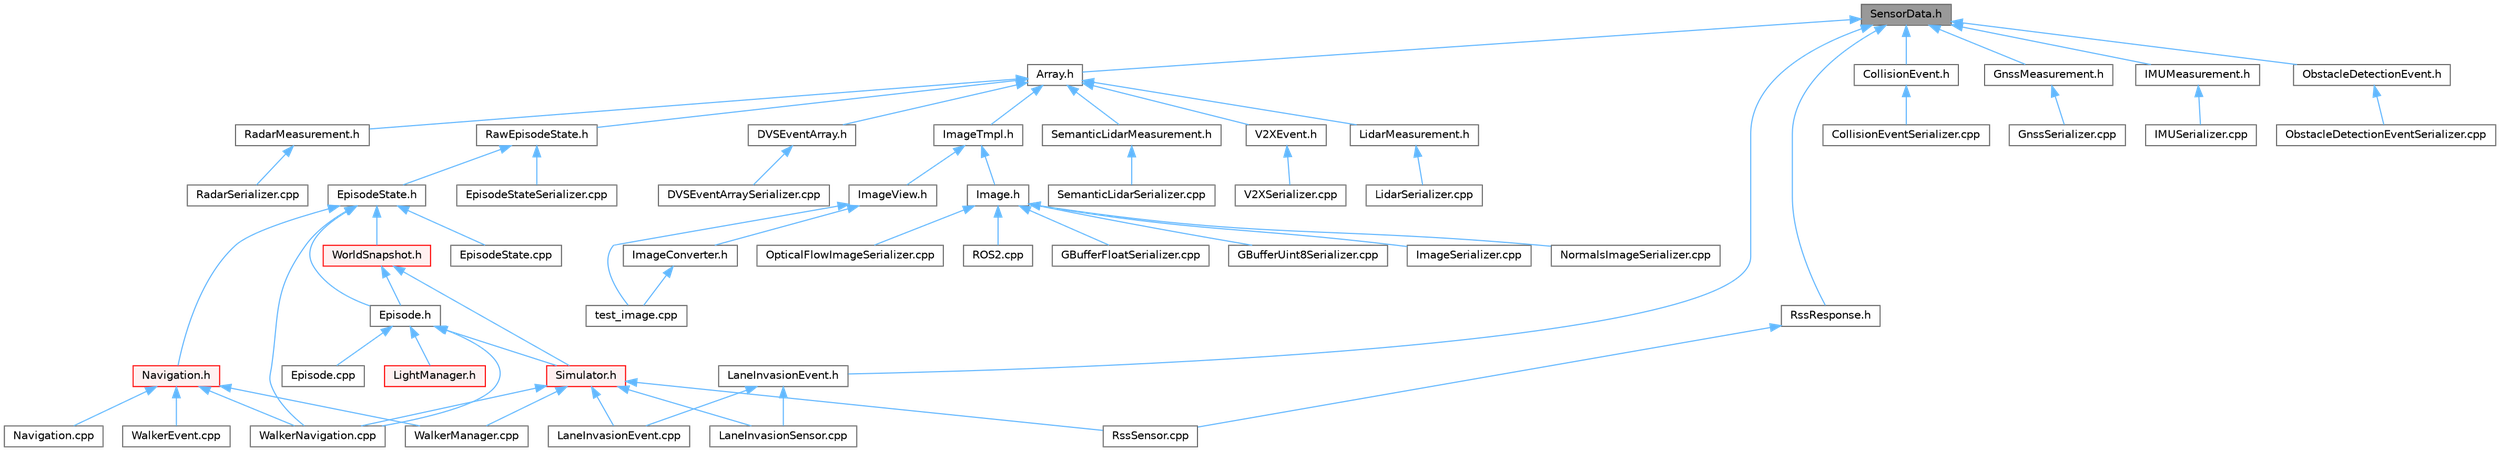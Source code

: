 digraph "SensorData.h"
{
 // INTERACTIVE_SVG=YES
 // LATEX_PDF_SIZE
  bgcolor="transparent";
  edge [fontname=Helvetica,fontsize=10,labelfontname=Helvetica,labelfontsize=10];
  node [fontname=Helvetica,fontsize=10,shape=box,height=0.2,width=0.4];
  Node1 [id="Node000001",label="SensorData.h",height=0.2,width=0.4,color="gray40", fillcolor="grey60", style="filled", fontcolor="black",tooltip=" "];
  Node1 -> Node2 [id="edge1_Node000001_Node000002",dir="back",color="steelblue1",style="solid",tooltip=" "];
  Node2 [id="Node000002",label="Array.h",height=0.2,width=0.4,color="grey40", fillcolor="white", style="filled",URL="$df/dd0/Array_8h.html",tooltip=" "];
  Node2 -> Node3 [id="edge2_Node000002_Node000003",dir="back",color="steelblue1",style="solid",tooltip=" "];
  Node3 [id="Node000003",label="DVSEventArray.h",height=0.2,width=0.4,color="grey40", fillcolor="white", style="filled",URL="$d5/dc8/DVSEventArray_8h.html",tooltip=" "];
  Node3 -> Node4 [id="edge3_Node000003_Node000004",dir="back",color="steelblue1",style="solid",tooltip=" "];
  Node4 [id="Node000004",label="DVSEventArraySerializer.cpp",height=0.2,width=0.4,color="grey40", fillcolor="white", style="filled",URL="$d0/d60/DVSEventArraySerializer_8cpp.html",tooltip=" "];
  Node2 -> Node5 [id="edge4_Node000002_Node000005",dir="back",color="steelblue1",style="solid",tooltip=" "];
  Node5 [id="Node000005",label="ImageTmpl.h",height=0.2,width=0.4,color="grey40", fillcolor="white", style="filled",URL="$d5/dca/ImageTmpl_8h.html",tooltip=" "];
  Node5 -> Node6 [id="edge5_Node000005_Node000006",dir="back",color="steelblue1",style="solid",tooltip=" "];
  Node6 [id="Node000006",label="Image.h",height=0.2,width=0.4,color="grey40", fillcolor="white", style="filled",URL="$da/d9b/sensor_2data_2Image_8h.html",tooltip=" "];
  Node6 -> Node7 [id="edge6_Node000006_Node000007",dir="back",color="steelblue1",style="solid",tooltip=" "];
  Node7 [id="Node000007",label="GBufferFloatSerializer.cpp",height=0.2,width=0.4,color="grey40", fillcolor="white", style="filled",URL="$d5/d75/GBufferFloatSerializer_8cpp.html",tooltip=" "];
  Node6 -> Node8 [id="edge7_Node000006_Node000008",dir="back",color="steelblue1",style="solid",tooltip=" "];
  Node8 [id="Node000008",label="GBufferUint8Serializer.cpp",height=0.2,width=0.4,color="grey40", fillcolor="white", style="filled",URL="$d2/dd7/GBufferUint8Serializer_8cpp.html",tooltip=" "];
  Node6 -> Node9 [id="edge8_Node000006_Node000009",dir="back",color="steelblue1",style="solid",tooltip=" "];
  Node9 [id="Node000009",label="ImageSerializer.cpp",height=0.2,width=0.4,color="grey40", fillcolor="white", style="filled",URL="$d2/d47/ImageSerializer_8cpp.html",tooltip=" "];
  Node6 -> Node10 [id="edge9_Node000006_Node000010",dir="back",color="steelblue1",style="solid",tooltip=" "];
  Node10 [id="Node000010",label="NormalsImageSerializer.cpp",height=0.2,width=0.4,color="grey40", fillcolor="white", style="filled",URL="$d3/dc3/NormalsImageSerializer_8cpp.html",tooltip=" "];
  Node6 -> Node11 [id="edge10_Node000006_Node000011",dir="back",color="steelblue1",style="solid",tooltip=" "];
  Node11 [id="Node000011",label="OpticalFlowImageSerializer.cpp",height=0.2,width=0.4,color="grey40", fillcolor="white", style="filled",URL="$d4/dba/OpticalFlowImageSerializer_8cpp.html",tooltip=" "];
  Node6 -> Node12 [id="edge11_Node000006_Node000012",dir="back",color="steelblue1",style="solid",tooltip=" "];
  Node12 [id="Node000012",label="ROS2.cpp",height=0.2,width=0.4,color="grey40", fillcolor="white", style="filled",URL="$dd/d14/ROS2_8cpp.html",tooltip=" "];
  Node5 -> Node13 [id="edge12_Node000005_Node000013",dir="back",color="steelblue1",style="solid",tooltip=" "];
  Node13 [id="Node000013",label="ImageView.h",height=0.2,width=0.4,color="grey40", fillcolor="white", style="filled",URL="$db/dac/ImageView_8h.html",tooltip=" "];
  Node13 -> Node14 [id="edge13_Node000013_Node000014",dir="back",color="steelblue1",style="solid",tooltip=" "];
  Node14 [id="Node000014",label="ImageConverter.h",height=0.2,width=0.4,color="grey40", fillcolor="white", style="filled",URL="$d7/d2c/ImageConverter_8h.html",tooltip=" "];
  Node14 -> Node15 [id="edge14_Node000014_Node000015",dir="back",color="steelblue1",style="solid",tooltip=" "];
  Node15 [id="Node000015",label="test_image.cpp",height=0.2,width=0.4,color="grey40", fillcolor="white", style="filled",URL="$d5/d1a/test__image_8cpp.html",tooltip=" "];
  Node13 -> Node15 [id="edge15_Node000013_Node000015",dir="back",color="steelblue1",style="solid",tooltip=" "];
  Node2 -> Node16 [id="edge16_Node000002_Node000016",dir="back",color="steelblue1",style="solid",tooltip=" "];
  Node16 [id="Node000016",label="LidarMeasurement.h",height=0.2,width=0.4,color="grey40", fillcolor="white", style="filled",URL="$d4/dbb/LidarMeasurement_8h.html",tooltip=" "];
  Node16 -> Node17 [id="edge17_Node000016_Node000017",dir="back",color="steelblue1",style="solid",tooltip=" "];
  Node17 [id="Node000017",label="LidarSerializer.cpp",height=0.2,width=0.4,color="grey40", fillcolor="white", style="filled",URL="$db/d0f/LidarSerializer_8cpp.html",tooltip=" "];
  Node2 -> Node18 [id="edge18_Node000002_Node000018",dir="back",color="steelblue1",style="solid",tooltip=" "];
  Node18 [id="Node000018",label="RadarMeasurement.h",height=0.2,width=0.4,color="grey40", fillcolor="white", style="filled",URL="$d0/dca/RadarMeasurement_8h.html",tooltip=" "];
  Node18 -> Node19 [id="edge19_Node000018_Node000019",dir="back",color="steelblue1",style="solid",tooltip=" "];
  Node19 [id="Node000019",label="RadarSerializer.cpp",height=0.2,width=0.4,color="grey40", fillcolor="white", style="filled",URL="$da/da1/RadarSerializer_8cpp.html",tooltip=" "];
  Node2 -> Node20 [id="edge20_Node000002_Node000020",dir="back",color="steelblue1",style="solid",tooltip=" "];
  Node20 [id="Node000020",label="RawEpisodeState.h",height=0.2,width=0.4,color="grey40", fillcolor="white", style="filled",URL="$dd/d7d/RawEpisodeState_8h.html",tooltip=" "];
  Node20 -> Node21 [id="edge21_Node000020_Node000021",dir="back",color="steelblue1",style="solid",tooltip=" "];
  Node21 [id="Node000021",label="EpisodeState.h",height=0.2,width=0.4,color="grey40", fillcolor="white", style="filled",URL="$d7/df2/EpisodeState_8h.html",tooltip=" "];
  Node21 -> Node22 [id="edge22_Node000021_Node000022",dir="back",color="steelblue1",style="solid",tooltip=" "];
  Node22 [id="Node000022",label="Episode.h",height=0.2,width=0.4,color="grey40", fillcolor="white", style="filled",URL="$d9/d9e/Episode_8h.html",tooltip=" "];
  Node22 -> Node23 [id="edge23_Node000022_Node000023",dir="back",color="steelblue1",style="solid",tooltip=" "];
  Node23 [id="Node000023",label="Episode.cpp",height=0.2,width=0.4,color="grey40", fillcolor="white", style="filled",URL="$d6/d12/Episode_8cpp.html",tooltip=" "];
  Node22 -> Node24 [id="edge24_Node000022_Node000024",dir="back",color="steelblue1",style="solid",tooltip=" "];
  Node24 [id="Node000024",label="LightManager.h",height=0.2,width=0.4,color="red", fillcolor="#FFF0F0", style="filled",URL="$dd/d9a/LightManager_8h.html",tooltip=" "];
  Node22 -> Node84 [id="edge25_Node000022_Node000084",dir="back",color="steelblue1",style="solid",tooltip=" "];
  Node84 [id="Node000084",label="Simulator.h",height=0.2,width=0.4,color="red", fillcolor="#FFF0F0", style="filled",URL="$d6/d4a/Simulator_8h.html",tooltip=" "];
  Node84 -> Node75 [id="edge26_Node000084_Node000075",dir="back",color="steelblue1",style="solid",tooltip=" "];
  Node75 [id="Node000075",label="LaneInvasionEvent.cpp",height=0.2,width=0.4,color="grey40", fillcolor="white", style="filled",URL="$d6/d75/LaneInvasionEvent_8cpp.html",tooltip=" "];
  Node84 -> Node76 [id="edge27_Node000084_Node000076",dir="back",color="steelblue1",style="solid",tooltip=" "];
  Node76 [id="Node000076",label="LaneInvasionSensor.cpp",height=0.2,width=0.4,color="grey40", fillcolor="white", style="filled",URL="$dd/dbc/LibCarla_2source_2carla_2client_2LaneInvasionSensor_8cpp.html",tooltip=" "];
  Node84 -> Node53 [id="edge28_Node000084_Node000053",dir="back",color="steelblue1",style="solid",tooltip=" "];
  Node53 [id="Node000053",label="RssSensor.cpp",height=0.2,width=0.4,color="grey40", fillcolor="white", style="filled",URL="$d8/d77/LibCarla_2source_2carla_2rss_2RssSensor_8cpp.html",tooltip=" "];
  Node84 -> Node91 [id="edge29_Node000084_Node000091",dir="back",color="steelblue1",style="solid",tooltip=" "];
  Node91 [id="Node000091",label="WalkerManager.cpp",height=0.2,width=0.4,color="grey40", fillcolor="white", style="filled",URL="$d2/dbb/WalkerManager_8cpp.html",tooltip=" "];
  Node84 -> Node92 [id="edge30_Node000084_Node000092",dir="back",color="steelblue1",style="solid",tooltip=" "];
  Node92 [id="Node000092",label="WalkerNavigation.cpp",height=0.2,width=0.4,color="grey40", fillcolor="white", style="filled",URL="$de/d84/WalkerNavigation_8cpp.html",tooltip=" "];
  Node22 -> Node92 [id="edge31_Node000022_Node000092",dir="back",color="steelblue1",style="solid",tooltip=" "];
  Node21 -> Node107 [id="edge32_Node000021_Node000107",dir="back",color="steelblue1",style="solid",tooltip=" "];
  Node107 [id="Node000107",label="EpisodeState.cpp",height=0.2,width=0.4,color="grey40", fillcolor="white", style="filled",URL="$d9/df5/EpisodeState_8cpp.html",tooltip=" "];
  Node21 -> Node101 [id="edge33_Node000021_Node000101",dir="back",color="steelblue1",style="solid",tooltip=" "];
  Node101 [id="Node000101",label="Navigation.h",height=0.2,width=0.4,color="red", fillcolor="#FFF0F0", style="filled",URL="$d0/d36/Navigation_8h.html",tooltip=" "];
  Node101 -> Node100 [id="edge34_Node000101_Node000100",dir="back",color="steelblue1",style="solid",tooltip=" "];
  Node100 [id="Node000100",label="Navigation.cpp",height=0.2,width=0.4,color="grey40", fillcolor="white", style="filled",URL="$d5/d9c/Navigation_8cpp.html",tooltip=" "];
  Node101 -> Node102 [id="edge35_Node000101_Node000102",dir="back",color="steelblue1",style="solid",tooltip=" "];
  Node102 [id="Node000102",label="WalkerEvent.cpp",height=0.2,width=0.4,color="grey40", fillcolor="white", style="filled",URL="$de/db9/WalkerEvent_8cpp.html",tooltip=" "];
  Node101 -> Node91 [id="edge36_Node000101_Node000091",dir="back",color="steelblue1",style="solid",tooltip=" "];
  Node101 -> Node92 [id="edge37_Node000101_Node000092",dir="back",color="steelblue1",style="solid",tooltip=" "];
  Node21 -> Node92 [id="edge38_Node000021_Node000092",dir="back",color="steelblue1",style="solid",tooltip=" "];
  Node21 -> Node108 [id="edge39_Node000021_Node000108",dir="back",color="steelblue1",style="solid",tooltip=" "];
  Node108 [id="Node000108",label="WorldSnapshot.h",height=0.2,width=0.4,color="red", fillcolor="#FFF0F0", style="filled",URL="$df/d11/WorldSnapshot_8h.html",tooltip=" "];
  Node108 -> Node22 [id="edge40_Node000108_Node000022",dir="back",color="steelblue1",style="solid",tooltip=" "];
  Node108 -> Node84 [id="edge41_Node000108_Node000084",dir="back",color="steelblue1",style="solid",tooltip=" "];
  Node20 -> Node109 [id="edge42_Node000020_Node000109",dir="back",color="steelblue1",style="solid",tooltip=" "];
  Node109 [id="Node000109",label="EpisodeStateSerializer.cpp",height=0.2,width=0.4,color="grey40", fillcolor="white", style="filled",URL="$de/d34/EpisodeStateSerializer_8cpp.html",tooltip=" "];
  Node2 -> Node110 [id="edge43_Node000002_Node000110",dir="back",color="steelblue1",style="solid",tooltip=" "];
  Node110 [id="Node000110",label="SemanticLidarMeasurement.h",height=0.2,width=0.4,color="grey40", fillcolor="white", style="filled",URL="$dd/d07/SemanticLidarMeasurement_8h.html",tooltip=" "];
  Node110 -> Node111 [id="edge44_Node000110_Node000111",dir="back",color="steelblue1",style="solid",tooltip=" "];
  Node111 [id="Node000111",label="SemanticLidarSerializer.cpp",height=0.2,width=0.4,color="grey40", fillcolor="white", style="filled",URL="$db/dad/SemanticLidarSerializer_8cpp.html",tooltip=" "];
  Node2 -> Node112 [id="edge45_Node000002_Node000112",dir="back",color="steelblue1",style="solid",tooltip=" "];
  Node112 [id="Node000112",label="V2XEvent.h",height=0.2,width=0.4,color="grey40", fillcolor="white", style="filled",URL="$da/de3/V2XEvent_8h.html",tooltip=" "];
  Node112 -> Node113 [id="edge46_Node000112_Node000113",dir="back",color="steelblue1",style="solid",tooltip=" "];
  Node113 [id="Node000113",label="V2XSerializer.cpp",height=0.2,width=0.4,color="grey40", fillcolor="white", style="filled",URL="$d3/d43/V2XSerializer_8cpp.html",tooltip=" "];
  Node1 -> Node59 [id="edge47_Node000001_Node000059",dir="back",color="steelblue1",style="solid",tooltip=" "];
  Node59 [id="Node000059",label="CollisionEvent.h",height=0.2,width=0.4,color="grey40", fillcolor="white", style="filled",URL="$d3/d24/CollisionEvent_8h.html",tooltip=" "];
  Node59 -> Node60 [id="edge48_Node000059_Node000060",dir="back",color="steelblue1",style="solid",tooltip=" "];
  Node60 [id="Node000060",label="CollisionEventSerializer.cpp",height=0.2,width=0.4,color="grey40", fillcolor="white", style="filled",URL="$da/dc7/CollisionEventSerializer_8cpp.html",tooltip=" "];
  Node1 -> Node114 [id="edge49_Node000001_Node000114",dir="back",color="steelblue1",style="solid",tooltip=" "];
  Node114 [id="Node000114",label="GnssMeasurement.h",height=0.2,width=0.4,color="grey40", fillcolor="white", style="filled",URL="$d8/d6d/GnssMeasurement_8h.html",tooltip=" "];
  Node114 -> Node115 [id="edge50_Node000114_Node000115",dir="back",color="steelblue1",style="solid",tooltip=" "];
  Node115 [id="Node000115",label="GnssSerializer.cpp",height=0.2,width=0.4,color="grey40", fillcolor="white", style="filled",URL="$d1/dfb/GnssSerializer_8cpp.html",tooltip=" "];
  Node1 -> Node116 [id="edge51_Node000001_Node000116",dir="back",color="steelblue1",style="solid",tooltip=" "];
  Node116 [id="Node000116",label="IMUMeasurement.h",height=0.2,width=0.4,color="grey40", fillcolor="white", style="filled",URL="$d1/d36/IMUMeasurement_8h.html",tooltip=" "];
  Node116 -> Node117 [id="edge52_Node000116_Node000117",dir="back",color="steelblue1",style="solid",tooltip=" "];
  Node117 [id="Node000117",label="IMUSerializer.cpp",height=0.2,width=0.4,color="grey40", fillcolor="white", style="filled",URL="$df/dec/IMUSerializer_8cpp.html",tooltip=" "];
  Node1 -> Node74 [id="edge53_Node000001_Node000074",dir="back",color="steelblue1",style="solid",tooltip=" "];
  Node74 [id="Node000074",label="LaneInvasionEvent.h",height=0.2,width=0.4,color="grey40", fillcolor="white", style="filled",URL="$de/d3a/LaneInvasionEvent_8h.html",tooltip=" "];
  Node74 -> Node75 [id="edge54_Node000074_Node000075",dir="back",color="steelblue1",style="solid",tooltip=" "];
  Node74 -> Node76 [id="edge55_Node000074_Node000076",dir="back",color="steelblue1",style="solid",tooltip=" "];
  Node1 -> Node61 [id="edge56_Node000001_Node000061",dir="back",color="steelblue1",style="solid",tooltip=" "];
  Node61 [id="Node000061",label="ObstacleDetectionEvent.h",height=0.2,width=0.4,color="grey40", fillcolor="white", style="filled",URL="$d5/d1b/ObstacleDetectionEvent_8h.html",tooltip=" "];
  Node61 -> Node62 [id="edge57_Node000061_Node000062",dir="back",color="steelblue1",style="solid",tooltip=" "];
  Node62 [id="Node000062",label="ObstacleDetectionEventSerializer.cpp",height=0.2,width=0.4,color="grey40", fillcolor="white", style="filled",URL="$df/d69/ObstacleDetectionEventSerializer_8cpp.html",tooltip=" "];
  Node1 -> Node52 [id="edge58_Node000001_Node000052",dir="back",color="steelblue1",style="solid",tooltip=" "];
  Node52 [id="Node000052",label="RssResponse.h",height=0.2,width=0.4,color="grey40", fillcolor="white", style="filled",URL="$d1/dfa/RssResponse_8h.html",tooltip=" "];
  Node52 -> Node53 [id="edge59_Node000052_Node000053",dir="back",color="steelblue1",style="solid",tooltip=" "];
}
